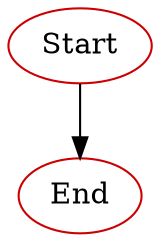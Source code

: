 digraph StartEnd {
node1 [label="Start", color="#cc0000"]
node2 [label="End", color="#cc0000"]

node1 -> node2
}
